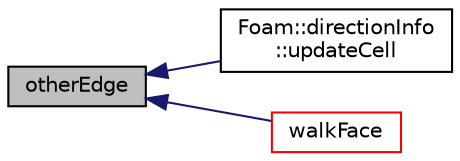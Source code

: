 digraph "otherEdge"
{
  bgcolor="transparent";
  edge [fontname="Helvetica",fontsize="10",labelfontname="Helvetica",labelfontsize="10"];
  node [fontname="Helvetica",fontsize="10",shape=record];
  rankdir="LR";
  Node1 [label="otherEdge",height=0.2,width=0.4,color="black", fillcolor="grey75", style="filled", fontcolor="black"];
  Node1 -> Node2 [dir="back",color="midnightblue",fontsize="10",style="solid",fontname="Helvetica"];
  Node2 [label="Foam::directionInfo\l::updateCell",height=0.2,width=0.4,color="black",URL="$a00542.html#a590b938e5b9283bf1d9f095803dba398",tooltip="Influence of neighbouring face. "];
  Node1 -> Node3 [dir="back",color="midnightblue",fontsize="10",style="solid",fontname="Helvetica"];
  Node3 [label="walkFace",height=0.2,width=0.4,color="red",URL="$a10780.html#a7a612dbf101c056ee4e4f2a0f812c278",tooltip="Returns label of edge nEdges away from startEdge (in the direction. "];
}
